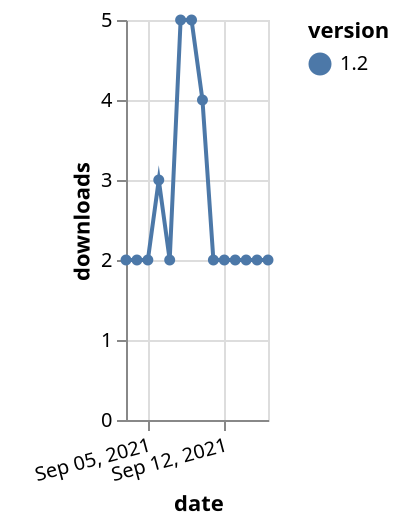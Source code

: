 {"$schema": "https://vega.github.io/schema/vega-lite/v5.json", "description": "A simple bar chart with embedded data.", "data": {"values": [{"date": "2021-09-03", "total": 4201, "delta": 2, "version": "1.2"}, {"date": "2021-09-04", "total": 4203, "delta": 2, "version": "1.2"}, {"date": "2021-09-05", "total": 4205, "delta": 2, "version": "1.2"}, {"date": "2021-09-06", "total": 4208, "delta": 3, "version": "1.2"}, {"date": "2021-09-07", "total": 4210, "delta": 2, "version": "1.2"}, {"date": "2021-09-08", "total": 4215, "delta": 5, "version": "1.2"}, {"date": "2021-09-09", "total": 4220, "delta": 5, "version": "1.2"}, {"date": "2021-09-10", "total": 4224, "delta": 4, "version": "1.2"}, {"date": "2021-09-11", "total": 4226, "delta": 2, "version": "1.2"}, {"date": "2021-09-12", "total": 4228, "delta": 2, "version": "1.2"}, {"date": "2021-09-13", "total": 4230, "delta": 2, "version": "1.2"}, {"date": "2021-09-14", "total": 4232, "delta": 2, "version": "1.2"}, {"date": "2021-09-15", "total": 4234, "delta": 2, "version": "1.2"}, {"date": "2021-09-16", "total": 4236, "delta": 2, "version": "1.2"}]}, "width": "container", "mark": {"type": "line", "point": {"filled": true}}, "encoding": {"x": {"field": "date", "type": "temporal", "timeUnit": "yearmonthdate", "title": "date", "axis": {"labelAngle": -15}}, "y": {"field": "delta", "type": "quantitative", "title": "downloads"}, "color": {"field": "version", "type": "nominal"}, "tooltip": {"field": "delta"}}}